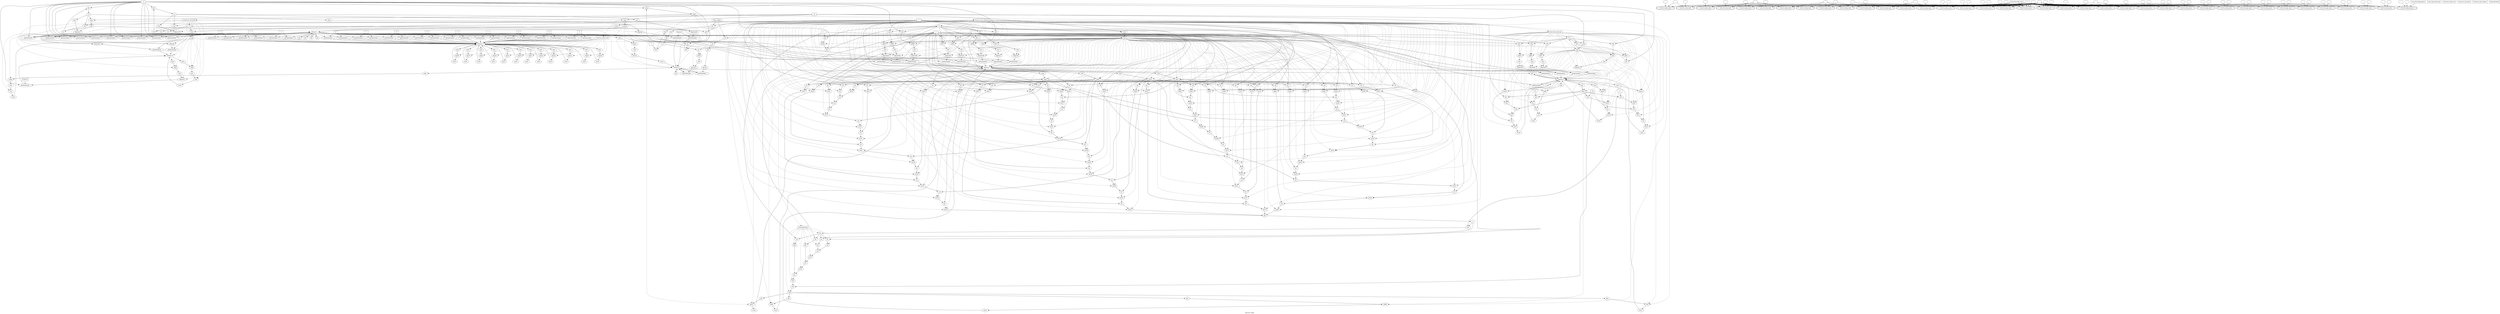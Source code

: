 digraph "DFG for 'Grafo'  "{
label="DFG for 'Grafo' ";
node_1[shape=octagon,style=solid,label="alloca"]
node_0[shape=ellipse,style=dashed,label="Memory 1"]
"node_1"->"node_0"
node_43[shape=octagon,style=solid,label="getelementptr"]
"node_0"->"node_43"
node_47[shape=octagon,style=solid,label="getelementptr"]
"node_0"->"node_47"
node_583[shape=octagon,style=solid,label="phi"]
"node_0"->"node_583"
node_103[shape=octagon,style=solid,label="load"]
"node_0"->"node_103"
node_68[shape=octagon,style=solid,label="getelementptr"]
"node_0"->"node_68"
node_71[shape=octagon,style=solid,label="getelementptr"]
"node_0"->"node_71"
node_74[shape=octagon,style=solid,label="getelementptr"]
"node_0"->"node_74"
node_582[shape=octagon,style=solid,label="phi"]
"node_0"->"node_582"
node_81[shape=octagon,style=solid,label="getelementptr"]
"node_0"->"node_81"
node_86[shape=octagon,style=solid,label="getelementptr"]
"node_0"->"node_86"
node_88[shape=octagon,style=solid,label="getelementptr"]
"node_0"->"node_88"
node_90[shape=octagon,style=solid,label="getelementptr"]
"node_0"->"node_90"
node_581[shape=octagon,style=solid,label="phi"]
"node_0"->"node_581"
node_101[shape=octagon,style=solid,label="getelementptr"]
"node_0"->"node_101"
node_206[shape=octagon,style=solid,label="getelementptr"]
"node_0"->"node_206"
node_144[shape=octagon,style=solid,label="getelementptr"]
"node_0"->"node_144"
node_159[shape=octagon,style=solid,label="getelementptr"]
"node_0"->"node_159"
node_174[shape=octagon,style=solid,label="getelementptr"]
"node_0"->"node_174"
node_187[shape=octagon,style=solid,label="getelementptr"]
"node_0"->"node_187"
node_199[shape=octagon,style=solid,label="getelementptr"]
"node_0"->"node_199"
node_210[shape=octagon,style=solid,label="getelementptr"]
"node_0"->"node_210"
node_212[shape=octagon,style=solid,label="getelementptr"]
"node_0"->"node_212"
node_216[shape=octagon,style=solid,label="getelementptr"]
"node_0"->"node_216"
node_218[shape=octagon,style=solid,label="getelementptr"]
"node_0"->"node_218"
node_222[shape=octagon,style=solid,label="getelementptr"]
"node_0"->"node_222"
node_224[shape=octagon,style=solid,label="getelementptr"]
"node_0"->"node_224"
node_226[shape=octagon,style=solid,label="getelementptr"]
"node_0"->"node_226"
node_232[shape=octagon,style=solid,label="getelementptr"]
"node_0"->"node_232"
node_236[shape=octagon,style=solid,label="getelementptr"]
"node_0"->"node_236"
node_238[shape=octagon,style=solid,label="getelementptr"]
"node_0"->"node_238"
node_240[shape=octagon,style=solid,label="getelementptr"]
"node_0"->"node_240"
node_246[shape=octagon,style=solid,label="getelementptr"]
"node_0"->"node_246"
node_250[shape=octagon,style=solid,label="getelementptr"]
"node_0"->"node_250"
node_252[shape=octagon,style=solid,label="getelementptr"]
"node_0"->"node_252"
node_254[shape=octagon,style=solid,label="getelementptr"]
"node_0"->"node_254"
node_260[shape=octagon,style=solid,label="getelementptr"]
"node_0"->"node_260"
node_264[shape=octagon,style=solid,label="getelementptr"]
"node_0"->"node_264"
node_266[shape=octagon,style=solid,label="getelementptr"]
"node_0"->"node_266"
node_270[shape=octagon,style=solid,label="getelementptr"]
"node_0"->"node_270"
node_272[shape=octagon,style=solid,label="getelementptr"]
"node_0"->"node_272"
node_276[shape=octagon,style=solid,label="getelementptr"]
"node_0"->"node_276"
node_278[shape=octagon,style=solid,label="getelementptr"]
"node_0"->"node_278"
node_294[shape=octagon,style=solid,label="getelementptr"]
"node_0"->"node_294"
node_307[shape=octagon,style=solid,label="getelementptr"]
"node_0"->"node_307"
node_327[shape=octagon,style=solid,label="getelementptr"]
"node_0"->"node_327"
node_337[shape=octagon,style=solid,label="getelementptr"]
"node_0"->"node_337"
node_347[shape=octagon,style=solid,label="getelementptr"]
"node_0"->"node_347"
node_357[shape=octagon,style=solid,label="getelementptr"]
"node_0"->"node_357"
node_526[shape=octagon,style=solid,label="getelementptr"]
"node_0"->"node_526"
node_534[shape=octagon,style=solid,label="getelementptr"]
"node_0"->"node_534"
node_542[shape=octagon,style=solid,label="getelementptr"]
"node_0"->"node_542"
node_550[shape=octagon,style=solid,label="getelementptr"]
"node_0"->"node_550"
node_579[shape=octagon,style=solid,label="phi"]
"node_0"->"node_579"
node_553[shape=ellipse,style=solid,label=""]
node_552[shape=doubleoctagon,style=solid,label="Call llvm.dbg.value"]
"node_553"->"node_552"
node_10[shape=ellipse,style=solid,label=""]
node_9[shape=doubleoctagon,style=solid,label="Call llvm.dbg.value"]
"node_10"->"node_9"
node_11[shape=ellipse,style=solid,label=""]
"node_11"->"node_9"
node_12[shape=doubleoctagon,style=solid,label="Call llvm.dbg.value"]
node_13[shape=ellipse,style=solid,label=""]
"node_13"->"node_12"
node_19[shape=doubleoctagon,style=solid,label="Call llvm.dbg.value"]
"node_13"->"node_19"
node_14[shape=ellipse,style=solid,label=""]
"node_14"->"node_12"
node_15[shape=doubleoctagon,style=solid,label="Call llvm.dbg.declare"]
node_16[shape=ellipse,style=solid,label=""]
"node_16"->"node_15"
node_17[shape=ellipse,style=solid,label=""]
"node_17"->"node_15"
node_95[shape=ellipse,style=solid,label="inc29"]
node_94[shape=octagon,style=solid,label="phi"]
"node_95"->"node_94"
node_96[shape=octagon,style=solid,label="add"]
"node_96"->"node_95"
node_2[shape=box,style=solid,label="1"]
"node_2"->"node_1"
"node_2"->"node_96"
node_28[shape=octagon,style=solid,label="add"]
"node_2"->"node_28"
node_58[shape=octagon,style=solid,label="sub"]
"node_2"->"node_58"
node_122[shape=octagon,style=solid,label="getelementptr"]
"node_2"->"node_122"
node_156[shape=octagon,style=solid,label="add"]
"node_2"->"node_156"
node_364[shape=octagon,style=solid,label="shl"]
"node_2"->"node_364"
node_421[shape=octagon,style=solid,label="shl"]
"node_2"->"node_421"
node_288[shape=octagon,style=solid,label="add"]
"node_2"->"node_288"
node_334[shape=octagon,style=solid,label="add"]
"node_2"->"node_334"
node_376[shape=octagon,style=solid,label="shl"]
"node_2"->"node_376"
node_407[shape=octagon,style=solid,label="shl"]
"node_2"->"node_407"
node_456[shape=octagon,style=solid,label="shl"]
"node_2"->"node_456"
node_470[shape=octagon,style=solid,label="shl"]
"node_2"->"node_470"
node_481[shape=octagon,style=solid,label="shl"]
"node_2"->"node_481"
node_505[shape=octagon,style=solid,label="shl"]
"node_2"->"node_505"
node_531[shape=octagon,style=solid,label="add"]
"node_2"->"node_531"
node_566[shape=octagon,style=solid,label="shl"]
"node_2"->"node_566"
node_18[shape=box,style=solid,label="Const:llvm.dbg.declare"]
"node_18"->"node_15"
node_20[shape=ellipse,style=solid,label=""]
"node_20"->"node_19"
node_21[shape=doubleoctagon,style=solid,label="Call llvm.dbg.value"]
node_22[shape=ellipse,style=solid,label=""]
"node_22"->"node_21"
node_92[shape=doubleoctagon,style=solid,label="Call llvm.dbg.value"]
"node_22"->"node_92"
node_118[shape=doubleoctagon,style=solid,label="Call llvm.dbg.value"]
"node_22"->"node_118"
node_283[shape=doubleoctagon,style=solid,label="Call llvm.dbg.value"]
"node_22"->"node_283"
node_314[shape=doubleoctagon,style=solid,label="Call llvm.dbg.value"]
"node_22"->"node_314"
node_23[shape=ellipse,style=solid,label=""]
"node_23"->"node_21"
node_45[shape=doubleoctagon,style=solid,label="Call llvm.dbg.value"]
"node_23"->"node_45"
node_59[shape=doubleoctagon,style=solid,label="Call llvm.dbg.value"]
"node_23"->"node_59"
node_84[shape=doubleoctagon,style=solid,label="Call llvm.dbg.value"]
"node_23"->"node_84"
"node_23"->"node_92"
node_110[shape=doubleoctagon,style=solid,label="Call llvm.dbg.value"]
"node_23"->"node_110"
node_24[shape=ellipse,style=solid,label="u.0"]
"node_24"->"node_28"
node_30[shape=octagon,style=solid,label="icmp"]
"node_24"->"node_30"
node_33[shape=octagon,style=solid,label="zext"]
"node_24"->"node_33"
node_42[shape=octagon,style=solid,label="zext"]
"node_24"->"node_42"
node_25[shape=octagon,style=solid,label="phi"]
"node_25"->"node_24"
node_26[shape=box,style=solid,label="0"]
"node_26"->"node_25"
"node_26"->"node_43"
"node_26"->"node_47"
node_67[shape=octagon,style=solid,label="icmp"]
"node_26"->"node_67"
"node_26"->"node_68"
"node_26"->"node_71"
"node_26"->"node_74"
"node_26"->"node_81"
"node_26"->"node_86"
"node_26"->"node_88"
"node_26"->"node_90"
"node_26"->"node_94"
"node_26"->"node_101"
node_124[shape=octagon,style=solid,label="phi"]
"node_26"->"node_124"
node_141[shape=octagon,style=solid,label="add"]
"node_26"->"node_141"
node_286[shape=octagon,style=solid,label="phi"]
"node_26"->"node_286"
node_299[shape=octagon,style=solid,label="getelementptr"]
"node_26"->"node_299"
node_317[shape=octagon,style=solid,label="phi"]
"node_26"->"node_317"
node_323[shape=octagon,style=solid,label="add"]
"node_26"->"node_323"
node_523[shape=octagon,style=solid,label="add"]
"node_26"->"node_523"
node_27[shape=ellipse,style=solid,label="inc"]
"node_27"->"node_25"
"node_28"->"node_27"
node_29[shape=ellipse,style=solid,label="cmp"]
"node_29"->"node_0" [style=dashed]
"node_29"->"node_27" [style=dashed]
node_32[shape=ellipse,style=solid,label="idxprom"]
"node_29"->"node_32" [style=dashed]
node_34[shape=ellipse,style=dashed,label="Memory 2"]
"node_29"->"node_34" [style=dashed]
node_37[shape=ellipse,style=solid,label="tmp4"]
"node_29"->"node_37" [style=dashed]
node_39[shape=ellipse,style=solid,label="conv"]
"node_29"->"node_39" [style=dashed]
node_41[shape=ellipse,style=solid,label="idxprom1"]
"node_29"->"node_41" [style=dashed]
"node_30"->"node_29"
node_31[shape=box,style=solid,label="16"]
"node_31"->"node_30"
node_98[shape=octagon,style=solid,label="icmp"]
"node_31"->"node_98"
node_129[shape=octagon,style=solid,label="icmp"]
"node_31"->"node_129"
node_151[shape=octagon,style=solid,label="lshr"]
"node_31"->"node_151"
node_290[shape=octagon,style=solid,label="icmp"]
"node_31"->"node_290"
node_321[shape=octagon,style=solid,label="icmp"]
"node_31"->"node_321"
node_35[shape=octagon,style=solid,label="getelementptr"]
"node_32"->"node_35"
"node_33"->"node_32"
node_38[shape=octagon,style=solid,label="load"]
"node_34"->"node_38"
node_54[shape=octagon,style=solid,label="getelementptr"]
"node_34"->"node_54"
node_79[shape=octagon,style=solid,label="getelementptr"]
"node_34"->"node_79"
node_121[shape=octagon,style=solid,label="phi"]
"node_34"->"node_121"
node_580[shape=octagon,style=solid,label="phi"]
"node_34"->"node_580"
"node_35"->"node_34"
node_36[shape=ellipse,style=dashed,label="Memory 0"]
"node_36"->"node_35"
node_108[shape=octagon,style=solid,label="getelementptr"]
"node_36"->"node_108"
node_40[shape=octagon,style=solid,label="zext"]
"node_37"->"node_40"
"node_38"->"node_37"
node_44[shape=octagon,style=solid,label="store"]
"node_39"->"node_44"
"node_40"->"node_39"
"node_41"->"node_43"
"node_42"->"node_41"
"node_43"->"node_0"
"node_44"->"node_0"
node_46[shape=ellipse,style=solid,label=""]
"node_46"->"node_45"
"node_47"->"node_0"
node_48[shape=ellipse,style=solid,label="shl"]
node_53[shape=octagon,style=solid,label="zext"]
"node_48"->"node_53"
node_49[shape=octagon,style=solid,label="shl"]
"node_49"->"node_48"
node_50[shape=ellipse,style=solid,label="num_rounds"]
"node_50"->"node_49"
"node_50"->"node_58"
node_51[shape=box,style=solid,label="2"]
"node_51"->"node_49"
node_76[shape=octagon,style=solid,label="shl"]
"node_51"->"node_76"
node_171[shape=octagon,style=solid,label="add"]
"node_51"->"node_171"
node_366[shape=octagon,style=solid,label="shl"]
"node_51"->"node_366"
node_344[shape=octagon,style=solid,label="add"]
"node_51"->"node_344"
node_386[shape=octagon,style=solid,label="shl"]
"node_51"->"node_386"
node_411[shape=octagon,style=solid,label="shl"]
"node_51"->"node_411"
node_431[shape=octagon,style=solid,label="shl"]
"node_51"->"node_431"
node_442[shape=octagon,style=solid,label="shl"]
"node_51"->"node_442"
node_460[shape=octagon,style=solid,label="shl"]
"node_51"->"node_460"
node_491[shape=octagon,style=solid,label="shl"]
"node_51"->"node_491"
node_509[shape=octagon,style=solid,label="shl"]
"node_51"->"node_509"
node_539[shape=octagon,style=solid,label="add"]
"node_51"->"node_539"
node_52[shape=ellipse,style=solid,label="idx.ext"]
"node_52"->"node_54"
"node_53"->"node_52"
"node_54"->"node_34"
"node_583"->"node_0"
node_56[shape=box,style=solid,label="Const:add_round_key"]
node_57[shape=ellipse,style=solid,label="sub"]
node_62[shape=octagon,style=solid,label="phi"]
"node_57"->"node_62"
node_3[shape=doubleoctagon,style=solid,label="Call llvm.dbg.value"]
node_4[shape=ellipse,style=solid,label=""]
"node_4"->"node_3"
node_102[shape=ellipse,style=solid,label="tmp17"]
"node_103"->"node_102"
node_104[shape=ellipse,style=solid,label="conv25"]
node_109[shape=octagon,style=solid,label="store"]
"node_104"->"node_109"
node_105[shape=octagon,style=solid,label="trunc"]
"node_105"->"node_104"
node_7[shape=ellipse,style=solid,label=""]
"node_7"->"node_12"
"node_7"->"node_15"
"node_7"->"node_19"
"node_7"->"node_21"
"node_7"->"node_45"
"node_7"->"node_3"
"node_7"->"node_9"
"node_7"->"node_59"
"node_7"->"node_84"
"node_7"->"node_92"
"node_7"->"node_110"
node_112[shape=doubleoctagon,style=solid,label="Call llvm.dbg.value"]
"node_7"->"node_112"
node_115[shape=doubleoctagon,style=solid,label="Call llvm.dbg.value"]
"node_7"->"node_115"
"node_7"->"node_118"
node_130[shape=doubleoctagon,style=solid,label="Call llvm.dbg.value"]
"node_7"->"node_130"
node_134[shape=doubleoctagon,style=solid,label="Call llvm.dbg.value"]
"node_7"->"node_134"
node_360[shape=doubleoctagon,style=solid,label="Call llvm.dbg.value"]
"node_7"->"node_360"
node_193[shape=doubleoctagon,style=solid,label="Call llvm.dbg.value"]
"node_7"->"node_193"
node_195[shape=doubleoctagon,style=solid,label="Call llvm.dbg.value"]
"node_7"->"node_195"
node_203[shape=doubleoctagon,style=solid,label="Call llvm.dbg.value"]
"node_7"->"node_203"
node_230[shape=doubleoctagon,style=solid,label="Call llvm.dbg.value"]
"node_7"->"node_230"
node_244[shape=doubleoctagon,style=solid,label="Call llvm.dbg.value"]
"node_7"->"node_244"
node_258[shape=doubleoctagon,style=solid,label="Call llvm.dbg.value"]
"node_7"->"node_258"
node_280[shape=doubleoctagon,style=solid,label="Call llvm.dbg.value"]
"node_7"->"node_280"
"node_7"->"node_283"
node_309[shape=doubleoctagon,style=solid,label="Call llvm.dbg.value"]
"node_7"->"node_309"
node_311[shape=doubleoctagon,style=solid,label="Call llvm.dbg.value"]
"node_7"->"node_311"
"node_7"->"node_314"
node_330[shape=doubleoctagon,style=solid,label="Call llvm.dbg.value"]
"node_7"->"node_330"
node_340[shape=doubleoctagon,style=solid,label="Call llvm.dbg.value"]
"node_7"->"node_340"
node_350[shape=doubleoctagon,style=solid,label="Call llvm.dbg.value"]
"node_7"->"node_350"
node_399[shape=doubleoctagon,style=solid,label="Call llvm.dbg.value"]
"node_7"->"node_399"
node_438[shape=doubleoctagon,style=solid,label="Call llvm.dbg.value"]
"node_7"->"node_438"
node_477[shape=doubleoctagon,style=solid,label="Call llvm.dbg.value"]
"node_7"->"node_477"
node_516[shape=doubleoctagon,style=solid,label="Call llvm.dbg.value"]
"node_7"->"node_516"
"node_7"->"node_552"
node_554[shape=doubleoctagon,style=solid,label="Call llvm.dbg.value"]
"node_7"->"node_554"
node_560[shape=doubleoctagon,style=solid,label="Call llvm.dbg.value"]
"node_7"->"node_560"
node_8[shape=box,style=solid,label="Const:llvm.dbg.value"]
"node_8"->"node_12"
"node_8"->"node_19"
"node_8"->"node_21"
"node_8"->"node_45"
"node_8"->"node_3"
"node_8"->"node_9"
"node_8"->"node_59"
"node_8"->"node_84"
"node_8"->"node_92"
"node_8"->"node_110"
"node_8"->"node_112"
"node_8"->"node_115"
"node_8"->"node_118"
"node_8"->"node_130"
"node_8"->"node_134"
"node_8"->"node_360"
"node_8"->"node_193"
"node_8"->"node_195"
"node_8"->"node_203"
"node_8"->"node_230"
"node_8"->"node_244"
"node_8"->"node_258"
"node_8"->"node_280"
"node_8"->"node_283"
"node_8"->"node_309"
"node_8"->"node_311"
"node_8"->"node_314"
"node_8"->"node_330"
"node_8"->"node_340"
"node_8"->"node_350"
"node_8"->"node_399"
"node_8"->"node_438"
"node_8"->"node_477"
"node_8"->"node_516"
"node_8"->"node_552"
"node_8"->"node_554"
"node_8"->"node_560"
node_5[shape=box,style=solid,label="0"]
"node_5"->"node_12"
"node_5"->"node_19"
"node_5"->"node_21"
"node_5"->"node_45"
"node_5"->"node_3"
"node_5"->"node_9"
"node_5"->"node_59"
"node_5"->"node_84"
"node_5"->"node_92"
"node_5"->"node_110"
"node_5"->"node_112"
"node_5"->"node_115"
"node_5"->"node_118"
"node_5"->"node_130"
"node_5"->"node_134"
"node_5"->"node_360"
"node_5"->"node_193"
"node_5"->"node_195"
"node_5"->"node_203"
"node_5"->"node_230"
"node_5"->"node_244"
"node_5"->"node_258"
"node_5"->"node_280"
"node_5"->"node_283"
"node_5"->"node_309"
"node_5"->"node_311"
"node_5"->"node_314"
"node_5"->"node_330"
"node_5"->"node_340"
"node_5"->"node_350"
"node_5"->"node_399"
"node_5"->"node_438"
"node_5"->"node_477"
"node_5"->"node_516"
"node_5"->"node_552"
"node_5"->"node_554"
"node_5"->"node_560"
node_6[shape=ellipse,style=solid,label=""]
"node_6"->"node_3"
"node_58"->"node_57"
node_60[shape=ellipse,style=solid,label=""]
"node_60"->"node_59"
node_61[shape=ellipse,style=solid,label="u.1"]
node_64[shape=octagon,style=solid,label="add"]
"node_61"->"node_64"
"node_61"->"node_67"
"node_61"->"node_76"
"node_62"->"node_61"
node_63[shape=ellipse,style=solid,label="dec"]
"node_63"->"node_62"
"node_64"->"node_63"
node_65[shape=box,style=solid,label="-1"]
"node_65"->"node_64"
node_66[shape=ellipse,style=solid,label="cmp4"]
"node_66"->"node_0" [style=dashed]
"node_66"->"node_34" [style=dashed]
"node_66"->"node_63" [style=dashed]
node_75[shape=ellipse,style=solid,label="shl10"]
"node_66"->"node_75" [style=dashed]
node_77[shape=ellipse,style=solid,label="idx.ext11"]
"node_66"->"node_77" [style=dashed]
node_589[shape=box,style=solid,label="Const:inv_shift_rows"]
"node_66"->"node_589" [style=dashed]
node_590[shape=box,style=solid,label="Const:inv_sub_bytes"]
"node_66"->"node_590" [style=dashed]
node_591[shape=box,style=solid,label="Const:add_round_key"]
"node_66"->"node_591" [style=dashed]
node_592[shape=box,style=solid,label="Const:inv_mix_columns"]
"node_66"->"node_592" [style=dashed]
"node_67"->"node_66"
"node_68"->"node_0"
node_585[shape=octagon,style=solid,label="phi"]
node_544[shape=ellipse,style=solid,label="call91"]
"node_585"->"node_544"
node_70[shape=box,style=solid,label="Const:inv_shift_rows"]
"node_71"->"node_0"
node_587[shape=octagon,style=solid,label="phi"]
node_528[shape=ellipse,style=solid,label="call83"]
"node_587"->"node_528"
node_73[shape=box,style=solid,label="Const:inv_sub_bytes"]
"node_74"->"node_0"
node_78[shape=octagon,style=solid,label="zext"]
"node_75"->"node_78"
"node_76"->"node_75"
"node_77"->"node_79"
"node_78"->"node_77"
"node_79"->"node_34"
"node_582"->"node_0"
"node_81"->"node_0"
node_588[shape=octagon,style=solid,label="phi"]
node_519[shape=ellipse,style=solid,label="call"]
"node_588"->"node_519"
node_83[shape=box,style=solid,label="Const:inv_mix_columns"]
node_85[shape=ellipse,style=solid,label=""]
"node_85"->"node_84"
"node_86"->"node_0"
node_584[shape=octagon,style=solid,label="phi"]
node_559[shape=ellipse,style=solid,label="x"]
"node_584"->"node_559"
"node_88"->"node_0"
node_586[shape=octagon,style=solid,label="phi"]
node_536[shape=ellipse,style=solid,label="call87"]
"node_586"->"node_536"
"node_90"->"node_0"
"node_581"->"node_0"
node_93[shape=ellipse,style=solid,label="u.2"]
"node_93"->"node_96"
"node_93"->"node_98"
node_100[shape=octagon,style=solid,label="zext"]
"node_93"->"node_100"
node_107[shape=octagon,style=solid,label="zext"]
"node_93"->"node_107"
"node_94"->"node_93"
node_188[shape=ellipse,style=solid,label="tmp18"]
node_191[shape=octagon,style=solid,label="xor"]
"node_188"->"node_191"
node_189[shape=octagon,style=solid,label="load"]
"node_189"->"node_188"
node_190[shape=ellipse,style=solid,label="xor16"]
node_192[shape=octagon,style=solid,label="store"]
"node_190"->"node_192"
"node_191"->"node_190"
node_120[shape=ellipse,style=dashed,label="Memory 4"]
"node_192"->"node_120"
node_97[shape=ellipse,style=solid,label="cmp20"]
"node_97"->"node_0" [style=dashed]
"node_97"->"node_95" [style=dashed]
"node_97"->"node_34" [style=dashed]
"node_97"->"node_104" [style=dashed]
node_99[shape=ellipse,style=solid,label="idxprom23"]
"node_97"->"node_99" [style=dashed]
"node_97"->"node_102" [style=dashed]
node_106[shape=ellipse,style=solid,label="idxprom26"]
"node_97"->"node_106" [style=dashed]
"node_98"->"node_97"
"node_99"->"node_101"
"node_100"->"node_99"
"node_101"->"node_0"
"node_102"->"node_105"
node_205[shape=ellipse,style=solid,label=""]
"node_205"->"node_203"
"node_205"->"node_230"
"node_205"->"node_244"
"node_205"->"node_258"
node_198[shape=ellipse,style=dashed,label="Memory 5"]
"node_206"->"node_198"
node_207[shape=box,style=solid,label="9"]
"node_207"->"node_206"
"node_207"->"node_216"
node_208[shape=ellipse,style=solid,label="tmp4"]
node_211[shape=octagon,style=solid,label="store"]
"node_208"->"node_211"
node_209[shape=octagon,style=solid,label="load"]
"node_209"->"node_208"
"node_106"->"node_108"
"node_107"->"node_106"
"node_108"->"node_34"
"node_109"->"node_34"
node_111[shape=ellipse,style=solid,label=""]
"node_111"->"node_110"
node_113[shape=ellipse,style=solid,label=""]
"node_113"->"node_112"
node_114[shape=ellipse,style=solid,label=""]
"node_114"->"node_112"
node_116[shape=ellipse,style=solid,label=""]
"node_116"->"node_115"
node_117[shape=ellipse,style=solid,label=""]
"node_117"->"node_115"
"node_117"->"node_130"
node_119[shape=ellipse,style=solid,label=""]
"node_119"->"node_118"
"node_119"->"node_193"
"node_120"->"node_189"
"node_120"->"node_121"
"node_120"->"node_122"
node_133[shape=octagon,style=solid,label="load"]
"node_120"->"node_133"
node_146[shape=octagon,style=solid,label="load"]
"node_120"->"node_146"
node_161[shape=octagon,style=solid,label="load"]
"node_120"->"node_161"
node_176[shape=octagon,style=solid,label="load"]
"node_120"->"node_176"
"node_121"->"node_120"
"node_122"->"node_120"
node_123[shape=ellipse,style=solid,label="i.0"]
node_126[shape=octagon,style=solid,label="add"]
"node_123"->"node_126"
"node_123"->"node_129"
"node_123"->"node_141"
"node_123"->"node_156"
"node_123"->"node_171"
node_183[shape=octagon,style=solid,label="add"]
"node_123"->"node_183"
"node_124"->"node_123"
node_125[shape=ellipse,style=solid,label="add17"]
"node_125"->"node_124"
"node_126"->"node_125"
node_127[shape=box,style=solid,label="4"]
"node_127"->"node_126"
node_319[shape=octagon,style=solid,label="add"]
"node_127"->"node_319"
node_574[shape=octagon,style=solid,label="shl"]
"node_127"->"node_574"
node_128[shape=ellipse,style=solid,label="cmp"]
"node_128"->"node_188" [style=dashed]
"node_128"->"node_190" [style=dashed]
"node_128"->"node_120" [style=dashed]
"node_128"->"node_125" [style=dashed]
node_132[shape=ellipse,style=solid,label="tmp2"]
"node_128"->"node_132" [style=dashed]
node_137[shape=ellipse,style=solid,label="shr"]
"node_128"->"node_137" [style=dashed]
node_140[shape=ellipse,style=solid,label="add"]
"node_128"->"node_140" [style=dashed]
node_142[shape=ellipse,style=solid,label="idxprom"]
"node_128"->"node_142" [style=dashed]
node_145[shape=ellipse,style=solid,label="tmp6"]
"node_128"->"node_145" [style=dashed]
node_147[shape=ellipse,style=solid,label="xor"]
"node_128"->"node_147" [style=dashed]
node_150[shape=ellipse,style=solid,label="shr1"]
"node_128"->"node_150" [style=dashed]
node_152[shape=ellipse,style=solid,label="and"]
"node_128"->"node_152" [style=dashed]
node_155[shape=ellipse,style=solid,label="add2"]
"node_128"->"node_155" [style=dashed]
node_157[shape=ellipse,style=solid,label="idxprom3"]
"node_128"->"node_157" [style=dashed]
node_160[shape=ellipse,style=solid,label="tmp10"]
"node_128"->"node_160" [style=dashed]
node_162[shape=ellipse,style=solid,label="xor5"]
"node_128"->"node_162" [style=dashed]
node_165[shape=ellipse,style=solid,label="shr6"]
"node_128"->"node_165" [style=dashed]
node_168[shape=ellipse,style=solid,label="and7"]
"node_128"->"node_168" [style=dashed]
node_170[shape=ellipse,style=solid,label="add8"]
"node_128"->"node_170" [style=dashed]
node_172[shape=ellipse,style=solid,label="idxprom9"]
"node_128"->"node_172" [style=dashed]
node_175[shape=ellipse,style=solid,label="tmp14"]
"node_128"->"node_175" [style=dashed]
node_177[shape=ellipse,style=solid,label="xor11"]
"node_128"->"node_177" [style=dashed]
node_180[shape=ellipse,style=solid,label="and12"]
"node_128"->"node_180" [style=dashed]
node_182[shape=ellipse,style=solid,label="add13"]
"node_128"->"node_182" [style=dashed]
node_185[shape=ellipse,style=solid,label="idxprom14"]
"node_128"->"node_185" [style=dashed]
"node_129"->"node_128"
node_131[shape=ellipse,style=solid,label=""]
"node_131"->"node_130"
node_138[shape=octagon,style=solid,label="lshr"]
"node_132"->"node_138"
"node_132"->"node_151"
node_166[shape=octagon,style=solid,label="lshr"]
"node_132"->"node_166"
node_181[shape=octagon,style=solid,label="and"]
"node_132"->"node_181"
"node_133"->"node_132"
node_135[shape=ellipse,style=solid,label=""]
"node_135"->"node_134"
node_136[shape=ellipse,style=solid,label=""]
"node_136"->"node_134"
node_148[shape=octagon,style=solid,label="xor"]
"node_137"->"node_148"
"node_138"->"node_137"
node_139[shape=box,style=solid,label="24"]
"node_139"->"node_138"
node_143[shape=octagon,style=solid,label="sext"]
"node_140"->"node_143"
"node_141"->"node_140"
"node_142"->"node_144"
"node_143"->"node_142"
"node_144"->"node_120"
"node_145"->"node_148"
"node_146"->"node_145"
node_149[shape=octagon,style=solid,label="store"]
"node_147"->"node_149"
"node_148"->"node_147"
"node_149"->"node_120"
node_153[shape=octagon,style=solid,label="and"]
"node_150"->"node_153"
"node_151"->"node_150"
node_163[shape=octagon,style=solid,label="xor"]
"node_152"->"node_163"
"node_153"->"node_152"
node_154[shape=box,style=solid,label="255"]
"node_154"->"node_153"
node_169[shape=octagon,style=solid,label="and"]
"node_154"->"node_169"
"node_154"->"node_181"
node_578[shape=octagon,style=solid,label="and"]
"node_154"->"node_578"
node_158[shape=octagon,style=solid,label="sext"]
"node_155"->"node_158"
"node_156"->"node_155"
"node_157"->"node_159"
"node_158"->"node_157"
"node_159"->"node_120"
"node_160"->"node_163"
"node_161"->"node_160"
node_164[shape=octagon,style=solid,label="store"]
"node_162"->"node_164"
"node_163"->"node_162"
"node_164"->"node_120"
"node_165"->"node_169"
"node_166"->"node_165"
node_167[shape=box,style=solid,label="8"]
"node_167"->"node_166"
node_558[shape=octagon,style=solid,label="lshr"]
"node_167"->"node_558"
node_178[shape=octagon,style=solid,label="xor"]
"node_168"->"node_178"
"node_169"->"node_168"
node_173[shape=octagon,style=solid,label="sext"]
"node_170"->"node_173"
"node_171"->"node_170"
"node_172"->"node_174"
"node_173"->"node_172"
"node_174"->"node_120"
"node_175"->"node_178"
"node_176"->"node_175"
node_179[shape=octagon,style=solid,label="store"]
"node_177"->"node_179"
"node_178"->"node_177"
"node_179"->"node_120"
"node_180"->"node_191"
"node_181"->"node_180"
node_186[shape=octagon,style=solid,label="sext"]
"node_182"->"node_186"
"node_183"->"node_182"
node_184[shape=box,style=solid,label="3"]
"node_184"->"node_183"
node_425[shape=octagon,style=solid,label="shl"]
"node_184"->"node_425"
node_354[shape=octagon,style=solid,label="add"]
"node_184"->"node_354"
node_370[shape=octagon,style=solid,label="shl"]
"node_184"->"node_370"
node_380[shape=octagon,style=solid,label="shl"]
"node_184"->"node_380"
node_390[shape=octagon,style=solid,label="shl"]
"node_184"->"node_390"
node_396[shape=octagon,style=solid,label="shl"]
"node_184"->"node_396"
node_403[shape=octagon,style=solid,label="shl"]
"node_184"->"node_403"
node_415[shape=octagon,style=solid,label="shl"]
"node_184"->"node_415"
node_435[shape=octagon,style=solid,label="shl"]
"node_184"->"node_435"
node_446[shape=octagon,style=solid,label="shl"]
"node_184"->"node_446"
node_452[shape=octagon,style=solid,label="shl"]
"node_184"->"node_452"
node_464[shape=octagon,style=solid,label="shl"]
"node_184"->"node_464"
node_474[shape=octagon,style=solid,label="shl"]
"node_184"->"node_474"
node_485[shape=octagon,style=solid,label="shl"]
"node_184"->"node_485"
node_495[shape=octagon,style=solid,label="shl"]
"node_184"->"node_495"
node_501[shape=octagon,style=solid,label="shl"]
"node_184"->"node_501"
node_513[shape=octagon,style=solid,label="shl"]
"node_184"->"node_513"
node_547[shape=octagon,style=solid,label="add"]
"node_184"->"node_547"
node_570[shape=octagon,style=solid,label="shl"]
"node_184"->"node_570"
"node_185"->"node_187"
"node_186"->"node_185"
"node_187"->"node_120"
node_358[shape=ellipse,style=solid,label="tmp12"]
node_429[shape=octagon,style=solid,label="xor"]
"node_358"->"node_429"
node_394[shape=octagon,style=solid,label="xor"]
"node_358"->"node_394"
"node_358"->"node_396"
"node_358"->"node_431"
"node_358"->"node_435"
node_468[shape=octagon,style=solid,label="xor"]
"node_358"->"node_468"
"node_358"->"node_470"
"node_358"->"node_474"
"node_358"->"node_505"
"node_358"->"node_509"
"node_358"->"node_513"
node_359[shape=octagon,style=solid,label="load"]
"node_359"->"node_358"
node_361[shape=ellipse,style=solid,label=""]
"node_361"->"node_360"
node_362[shape=ellipse,style=solid,label=""]
"node_362"->"node_360"
node_363[shape=ellipse,style=solid,label="shl"]
node_368[shape=octagon,style=solid,label="xor"]
"node_363"->"node_368"
"node_364"->"node_363"
node_365[shape=ellipse,style=solid,label="shl10"]
"node_365"->"node_368"
"node_366"->"node_365"
node_194[shape=ellipse,style=solid,label=""]
"node_194"->"node_193"
node_196[shape=ellipse,style=solid,label=""]
"node_196"->"node_195"
node_197[shape=ellipse,style=solid,label=""]
"node_197"->"node_195"
"node_198"->"node_209"
node_202[shape=octagon,style=solid,label="load"]
"node_198"->"node_202"
node_215[shape=octagon,style=solid,label="load"]
"node_198"->"node_215"
node_221[shape=octagon,style=solid,label="load"]
"node_198"->"node_221"
node_229[shape=octagon,style=solid,label="load"]
"node_198"->"node_229"
node_235[shape=octagon,style=solid,label="load"]
"node_198"->"node_235"
node_243[shape=octagon,style=solid,label="load"]
"node_198"->"node_243"
node_249[shape=octagon,style=solid,label="load"]
"node_198"->"node_249"
node_257[shape=octagon,style=solid,label="load"]
"node_198"->"node_257"
node_263[shape=octagon,style=solid,label="load"]
"node_198"->"node_263"
node_269[shape=octagon,style=solid,label="load"]
"node_198"->"node_269"
node_275[shape=octagon,style=solid,label="load"]
"node_198"->"node_275"
"node_199"->"node_198"
node_200[shape=box,style=solid,label="13"]
"node_200"->"node_199"
"node_200"->"node_210"
node_201[shape=ellipse,style=solid,label="tmp2"]
node_225[shape=octagon,style=solid,label="store"]
"node_201"->"node_225"
"node_202"->"node_201"
node_204[shape=ellipse,style=solid,label=""]
"node_204"->"node_203"
node_420[shape=ellipse,style=solid,label="shl35"]
"node_421"->"node_420"
node_422[shape=ellipse,style=solid,label="xor36"]
node_427[shape=octagon,style=solid,label="xor"]
"node_422"->"node_427"
node_423[shape=octagon,style=solid,label="xor"]
"node_423"->"node_422"
node_424[shape=ellipse,style=solid,label="shl37"]
"node_424"->"node_427"
"node_425"->"node_424"
node_426[shape=ellipse,style=solid,label="xor38"]
"node_426"->"node_429"
"node_427"->"node_426"
node_428[shape=ellipse,style=solid,label="xor39"]
node_433[shape=octagon,style=solid,label="xor"]
"node_428"->"node_433"
"node_429"->"node_428"
node_430[shape=ellipse,style=solid,label="shl40"]
"node_430"->"node_433"
"node_210"->"node_198"
"node_211"->"node_198"
"node_212"->"node_198"
node_213[shape=box,style=solid,label="5"]
"node_213"->"node_212"
"node_213"->"node_222"
node_214[shape=ellipse,style=solid,label="tmp7"]
node_217[shape=octagon,style=solid,label="store"]
"node_214"->"node_217"
"node_215"->"node_214"
"node_216"->"node_198"
"node_217"->"node_198"
"node_218"->"node_198"
node_219[shape=box,style=solid,label="1"]
"node_219"->"node_218"
"node_219"->"node_224"
node_220[shape=ellipse,style=solid,label="tmp10"]
node_223[shape=octagon,style=solid,label="store"]
"node_220"->"node_223"
"node_221"->"node_220"
"node_222"->"node_198"
"node_223"->"node_198"
"node_224"->"node_198"
"node_225"->"node_198"
"node_226"->"node_198"
node_227[shape=box,style=solid,label="2"]
"node_227"->"node_226"
"node_227"->"node_236"
node_228[shape=ellipse,style=solid,label="tmp15"]
node_239[shape=octagon,style=solid,label="store"]
"node_228"->"node_239"
"node_229"->"node_228"
node_231[shape=ellipse,style=solid,label=""]
"node_231"->"node_230"
"node_232"->"node_198"
node_233[shape=box,style=solid,label="10"]
"node_233"->"node_232"
"node_233"->"node_238"
node_234[shape=ellipse,style=solid,label="tmp17"]
node_237[shape=octagon,style=solid,label="store"]
"node_234"->"node_237"
"node_235"->"node_234"
"node_236"->"node_198"
"node_237"->"node_198"
"node_238"->"node_198"
"node_239"->"node_198"
"node_240"->"node_198"
node_241[shape=box,style=solid,label="6"]
"node_241"->"node_240"
"node_241"->"node_250"
node_242[shape=ellipse,style=solid,label="tmp22"]
node_253[shape=octagon,style=solid,label="store"]
"node_242"->"node_253"
"node_243"->"node_242"
node_245[shape=ellipse,style=solid,label=""]
"node_245"->"node_244"
"node_246"->"node_198"
node_247[shape=box,style=solid,label="14"]
"node_247"->"node_246"
"node_247"->"node_252"
node_248[shape=ellipse,style=solid,label="tmp24"]
node_251[shape=octagon,style=solid,label="store"]
"node_248"->"node_251"
"node_249"->"node_248"
"node_250"->"node_198"
"node_251"->"node_198"
"node_252"->"node_198"
"node_253"->"node_198"
"node_254"->"node_198"
node_255[shape=box,style=solid,label="3"]
"node_255"->"node_254"
"node_255"->"node_264"
node_256[shape=ellipse,style=solid,label="tmp29"]
node_279[shape=octagon,style=solid,label="store"]
"node_256"->"node_279"
"node_257"->"node_256"
node_259[shape=ellipse,style=solid,label=""]
"node_259"->"node_258"
"node_260"->"node_198"
node_261[shape=box,style=solid,label="7"]
"node_261"->"node_260"
"node_261"->"node_270"
node_262[shape=ellipse,style=solid,label="tmp31"]
node_265[shape=octagon,style=solid,label="store"]
"node_262"->"node_265"
"node_263"->"node_262"
"node_264"->"node_198"
"node_265"->"node_198"
"node_266"->"node_198"
node_267[shape=box,style=solid,label="11"]
"node_267"->"node_266"
"node_267"->"node_276"
node_268[shape=ellipse,style=solid,label="tmp34"]
node_271[shape=octagon,style=solid,label="store"]
"node_268"->"node_271"
"node_269"->"node_268"
"node_270"->"node_198"
"node_271"->"node_198"
"node_272"->"node_198"
node_273[shape=box,style=solid,label="15"]
"node_273"->"node_272"
"node_273"->"node_278"
node_274[shape=ellipse,style=solid,label="tmp37"]
node_277[shape=octagon,style=solid,label="store"]
"node_274"->"node_277"
"node_275"->"node_274"
"node_276"->"node_198"
"node_277"->"node_198"
"node_278"->"node_198"
"node_279"->"node_198"
node_281[shape=ellipse,style=solid,label=""]
"node_281"->"node_280"
node_282[shape=ellipse,style=solid,label=""]
"node_282"->"node_280"
node_284[shape=ellipse,style=solid,label=""]
"node_284"->"node_283"
"node_284"->"node_309"
node_285[shape=ellipse,style=solid,label="i.0"]
"node_285"->"node_288"
"node_285"->"node_290"
node_292[shape=octagon,style=solid,label="sext"]
"node_285"->"node_292"
node_306[shape=octagon,style=solid,label="sext"]
"node_285"->"node_306"
"node_286"->"node_285"
node_287[shape=ellipse,style=solid,label="inc"]
"node_287"->"node_286"
"node_288"->"node_287"
node_289[shape=ellipse,style=solid,label="cmp"]
"node_289"->"node_287" [style=dashed]
node_291[shape=ellipse,style=solid,label="idxprom"]
"node_289"->"node_291" [style=dashed]
node_293[shape=ellipse,style=dashed,label="Memory 6"]
"node_289"->"node_293" [style=dashed]
node_295[shape=ellipse,style=solid,label="tmp3"]
"node_289"->"node_295" [style=dashed]
node_297[shape=ellipse,style=solid,label="idxprom1"]
"node_289"->"node_297" [style=dashed]
node_301[shape=ellipse,style=solid,label="tmp4"]
"node_289"->"node_301" [style=dashed]
node_303[shape=ellipse,style=solid,label="conv"]
"node_289"->"node_303" [style=dashed]
node_305[shape=ellipse,style=solid,label="idxprom3"]
"node_289"->"node_305" [style=dashed]
"node_290"->"node_289"
"node_291"->"node_294"
"node_292"->"node_291"
node_296[shape=octagon,style=solid,label="load"]
"node_293"->"node_296"
node_302[shape=octagon,style=solid,label="load"]
"node_293"->"node_302"
"node_294"->"node_293"
node_298[shape=octagon,style=solid,label="zext"]
"node_295"->"node_298"
"node_296"->"node_295"
"node_297"->"node_299"
"node_298"->"node_297"
"node_299"->"node_293"
node_300[shape=box,style=solid,label="Const:iS"]
"node_300"->"node_299"
node_304[shape=octagon,style=solid,label="zext"]
"node_301"->"node_304"
"node_302"->"node_301"
node_308[shape=octagon,style=solid,label="store"]
"node_303"->"node_308"
"node_304"->"node_303"
"node_305"->"node_307"
"node_306"->"node_305"
"node_307"->"node_293"
"node_308"->"node_293"
node_310[shape=ellipse,style=solid,label=""]
"node_310"->"node_309"
node_312[shape=ellipse,style=solid,label=""]
"node_312"->"node_311"
node_313[shape=ellipse,style=solid,label=""]
"node_313"->"node_311"
node_315[shape=ellipse,style=solid,label=""]
"node_315"->"node_314"
"node_315"->"node_552"
node_316[shape=ellipse,style=solid,label="i.0"]
"node_316"->"node_319"
"node_316"->"node_321"
"node_316"->"node_323"
"node_316"->"node_334"
"node_316"->"node_344"
"node_316"->"node_354"
"node_316"->"node_523"
"node_316"->"node_531"
"node_316"->"node_539"
"node_316"->"node_547"
"node_317"->"node_316"
node_318[shape=ellipse,style=solid,label="add95"]
"node_318"->"node_317"
"node_319"->"node_318"
node_320[shape=ellipse,style=solid,label="cmp"]
"node_320"->"node_358" [style=dashed]
"node_320"->"node_363" [style=dashed]
"node_320"->"node_365" [style=dashed]
"node_320"->"node_422" [style=dashed]
"node_320"->"node_424" [style=dashed]
"node_320"->"node_426" [style=dashed]
"node_320"->"node_428" [style=dashed]
"node_320"->"node_430" [style=dashed]
"node_320"->"node_318" [style=dashed]
node_322[shape=ellipse,style=solid,label="add"]
"node_320"->"node_322" [style=dashed]
node_324[shape=ellipse,style=solid,label="idxprom"]
"node_320"->"node_324" [style=dashed]
node_326[shape=ellipse,style=dashed,label="Memory 7"]
"node_320"->"node_326" [style=dashed]
node_328[shape=ellipse,style=solid,label="tmp3"]
"node_320"->"node_328" [style=dashed]
node_333[shape=ellipse,style=solid,label="add1"]
"node_320"->"node_333" [style=dashed]
node_335[shape=ellipse,style=solid,label="idxprom2"]
"node_320"->"node_335" [style=dashed]
node_338[shape=ellipse,style=solid,label="tmp6"]
"node_320"->"node_338" [style=dashed]
node_343[shape=ellipse,style=solid,label="add4"]
"node_320"->"node_343" [style=dashed]
node_345[shape=ellipse,style=solid,label="idxprom5"]
"node_320"->"node_345" [style=dashed]
node_348[shape=ellipse,style=solid,label="tmp9"]
"node_320"->"node_348" [style=dashed]
node_353[shape=ellipse,style=solid,label="add7"]
"node_320"->"node_353" [style=dashed]
node_355[shape=ellipse,style=solid,label="idxprom8"]
"node_320"->"node_355" [style=dashed]
node_367[shape=ellipse,style=solid,label="xor"]
"node_320"->"node_367" [style=dashed]
node_369[shape=ellipse,style=solid,label="shl11"]
"node_320"->"node_369" [style=dashed]
node_371[shape=ellipse,style=solid,label="xor12"]
"node_320"->"node_371" [style=dashed]
node_373[shape=ellipse,style=solid,label="xor13"]
"node_320"->"node_373" [style=dashed]
node_375[shape=ellipse,style=solid,label="shl14"]
"node_320"->"node_375" [style=dashed]
node_377[shape=ellipse,style=solid,label="xor15"]
"node_320"->"node_377" [style=dashed]
node_379[shape=ellipse,style=solid,label="shl16"]
"node_320"->"node_379" [style=dashed]
node_381[shape=ellipse,style=solid,label="xor17"]
"node_320"->"node_381" [style=dashed]
node_383[shape=ellipse,style=solid,label="xor18"]
"node_320"->"node_383" [style=dashed]
node_385[shape=ellipse,style=solid,label="shl19"]
"node_320"->"node_385" [style=dashed]
node_387[shape=ellipse,style=solid,label="xor20"]
"node_320"->"node_387" [style=dashed]
node_389[shape=ellipse,style=solid,label="shl21"]
"node_320"->"node_389" [style=dashed]
node_391[shape=ellipse,style=solid,label="xor22"]
"node_320"->"node_391" [style=dashed]
node_393[shape=ellipse,style=solid,label="xor23"]
"node_320"->"node_393" [style=dashed]
node_395[shape=ellipse,style=solid,label="shl24"]
"node_320"->"node_395" [style=dashed]
node_397[shape=ellipse,style=solid,label="xor25"]
"node_320"->"node_397" [style=dashed]
node_402[shape=ellipse,style=solid,label="shl26"]
"node_320"->"node_402" [style=dashed]
node_404[shape=ellipse,style=solid,label="xor27"]
"node_320"->"node_404" [style=dashed]
node_406[shape=ellipse,style=solid,label="shl28"]
"node_320"->"node_406" [style=dashed]
node_408[shape=ellipse,style=solid,label="xor29"]
"node_320"->"node_408" [style=dashed]
node_410[shape=ellipse,style=solid,label="shl30"]
"node_320"->"node_410" [style=dashed]
node_412[shape=ellipse,style=solid,label="xor31"]
"node_320"->"node_412" [style=dashed]
node_414[shape=ellipse,style=solid,label="shl32"]
"node_320"->"node_414" [style=dashed]
node_416[shape=ellipse,style=solid,label="xor33"]
"node_320"->"node_416" [style=dashed]
node_418[shape=ellipse,style=solid,label="xor34"]
"node_320"->"node_418" [style=dashed]
"node_320"->"node_420" [style=dashed]
node_432[shape=ellipse,style=solid,label="xor41"]
"node_320"->"node_432" [style=dashed]
node_434[shape=ellipse,style=solid,label="shl42"]
"node_320"->"node_434" [style=dashed]
node_436[shape=ellipse,style=solid,label="xor43"]
"node_320"->"node_436" [style=dashed]
node_441[shape=ellipse,style=solid,label="shl44"]
"node_320"->"node_441" [style=dashed]
node_443[shape=ellipse,style=solid,label="xor45"]
"node_320"->"node_443" [style=dashed]
node_445[shape=ellipse,style=solid,label="shl46"]
"node_320"->"node_445" [style=dashed]
node_447[shape=ellipse,style=solid,label="xor47"]
"node_320"->"node_447" [style=dashed]
node_449[shape=ellipse,style=solid,label="xor48"]
"node_320"->"node_449" [style=dashed]
node_451[shape=ellipse,style=solid,label="shl49"]
"node_320"->"node_451" [style=dashed]
node_453[shape=ellipse,style=solid,label="xor50"]
"node_320"->"node_453" [style=dashed]
node_455[shape=ellipse,style=solid,label="shl51"]
"node_320"->"node_455" [style=dashed]
node_457[shape=ellipse,style=solid,label="xor52"]
"node_320"->"node_457" [style=dashed]
node_459[shape=ellipse,style=solid,label="shl53"]
"node_320"->"node_459" [style=dashed]
node_461[shape=ellipse,style=solid,label="xor54"]
"node_320"->"node_461" [style=dashed]
node_463[shape=ellipse,style=solid,label="shl55"]
"node_320"->"node_463" [style=dashed]
node_465[shape=ellipse,style=solid,label="xor56"]
"node_320"->"node_465" [style=dashed]
node_467[shape=ellipse,style=solid,label="xor57"]
"node_320"->"node_467" [style=dashed]
node_469[shape=ellipse,style=solid,label="shl58"]
"node_320"->"node_469" [style=dashed]
node_471[shape=ellipse,style=solid,label="xor59"]
"node_320"->"node_471" [style=dashed]
node_473[shape=ellipse,style=solid,label="shl60"]
"node_320"->"node_473" [style=dashed]
node_475[shape=ellipse,style=solid,label="xor61"]
"node_320"->"node_475" [style=dashed]
node_480[shape=ellipse,style=solid,label="shl62"]
"node_320"->"node_480" [style=dashed]
node_482[shape=ellipse,style=solid,label="xor63"]
"node_320"->"node_482" [style=dashed]
node_484[shape=ellipse,style=solid,label="shl64"]
"node_320"->"node_484" [style=dashed]
node_486[shape=ellipse,style=solid,label="xor65"]
"node_320"->"node_486" [style=dashed]
node_488[shape=ellipse,style=solid,label="xor66"]
"node_320"->"node_488" [style=dashed]
node_490[shape=ellipse,style=solid,label="shl67"]
"node_320"->"node_490" [style=dashed]
node_492[shape=ellipse,style=solid,label="xor68"]
"node_320"->"node_492" [style=dashed]
node_494[shape=ellipse,style=solid,label="shl69"]
"node_320"->"node_494" [style=dashed]
node_496[shape=ellipse,style=solid,label="xor70"]
"node_320"->"node_496" [style=dashed]
node_498[shape=ellipse,style=solid,label="xor71"]
"node_320"->"node_498" [style=dashed]
node_500[shape=ellipse,style=solid,label="shl72"]
"node_320"->"node_500" [style=dashed]
node_502[shape=ellipse,style=solid,label="xor73"]
"node_320"->"node_502" [style=dashed]
node_504[shape=ellipse,style=solid,label="shl74"]
"node_320"->"node_504" [style=dashed]
node_506[shape=ellipse,style=solid,label="xor75"]
"node_320"->"node_506" [style=dashed]
node_508[shape=ellipse,style=solid,label="shl76"]
"node_320"->"node_508" [style=dashed]
node_510[shape=ellipse,style=solid,label="xor77"]
"node_320"->"node_510" [style=dashed]
node_512[shape=ellipse,style=solid,label="shl78"]
"node_320"->"node_512" [style=dashed]
node_514[shape=ellipse,style=solid,label="xor79"]
"node_320"->"node_514" [style=dashed]
"node_320"->"node_519" [style=dashed]
node_522[shape=ellipse,style=solid,label="add80"]
"node_320"->"node_522" [style=dashed]
node_524[shape=ellipse,style=solid,label="idxprom81"]
"node_320"->"node_524" [style=dashed]
"node_320"->"node_528" [style=dashed]
node_530[shape=ellipse,style=solid,label="add84"]
"node_320"->"node_530" [style=dashed]
node_532[shape=ellipse,style=solid,label="idxprom85"]
"node_320"->"node_532" [style=dashed]
"node_320"->"node_536" [style=dashed]
node_538[shape=ellipse,style=solid,label="add88"]
"node_320"->"node_538" [style=dashed]
node_540[shape=ellipse,style=solid,label="idxprom89"]
"node_320"->"node_540" [style=dashed]
"node_320"->"node_544" [style=dashed]
node_546[shape=ellipse,style=solid,label="add92"]
"node_320"->"node_546" [style=dashed]
node_548[shape=ellipse,style=solid,label="idxprom93"]
"node_320"->"node_548" [style=dashed]
node_593[shape=box,style=solid,label="Const:gf256red"]
"node_320"->"node_593" [style=dashed]
"node_321"->"node_320"
node_325[shape=octagon,style=solid,label="sext"]
"node_322"->"node_325"
"node_323"->"node_322"
"node_324"->"node_327"
"node_325"->"node_324"
"node_326"->"node_359"
node_329[shape=octagon,style=solid,label="load"]
"node_326"->"node_329"
node_339[shape=octagon,style=solid,label="load"]
"node_326"->"node_339"
node_349[shape=octagon,style=solid,label="load"]
"node_326"->"node_349"
"node_327"->"node_326"
"node_328"->"node_364"
"node_328"->"node_366"
"node_328"->"node_370"
"node_328"->"node_403"
node_405[shape=octagon,style=solid,label="xor"]
"node_328"->"node_405"
"node_328"->"node_442"
node_444[shape=octagon,style=solid,label="xor"]
"node_328"->"node_444"
"node_328"->"node_446"
"node_328"->"node_481"
node_483[shape=octagon,style=solid,label="xor"]
"node_328"->"node_483"
"node_328"->"node_485"
"node_329"->"node_328"
node_331[shape=ellipse,style=solid,label=""]
"node_331"->"node_330"
node_332[shape=ellipse,style=solid,label=""]
"node_332"->"node_330"
node_336[shape=octagon,style=solid,label="sext"]
"node_333"->"node_336"
"node_334"->"node_333"
"node_335"->"node_337"
"node_336"->"node_335"
"node_337"->"node_326"
node_374[shape=octagon,style=solid,label="xor"]
"node_338"->"node_374"
"node_338"->"node_376"
"node_338"->"node_380"
"node_338"->"node_407"
"node_338"->"node_411"
"node_338"->"node_415"
node_450[shape=octagon,style=solid,label="xor"]
"node_338"->"node_450"
"node_338"->"node_452"
node_489[shape=octagon,style=solid,label="xor"]
"node_338"->"node_489"
"node_338"->"node_491"
"node_338"->"node_495"
"node_339"->"node_338"
node_341[shape=ellipse,style=solid,label=""]
"node_341"->"node_340"
node_342[shape=ellipse,style=solid,label=""]
"node_342"->"node_340"
node_346[shape=octagon,style=solid,label="sext"]
"node_343"->"node_346"
"node_344"->"node_343"
"node_345"->"node_347"
"node_346"->"node_345"
"node_347"->"node_326"
"node_348"->"node_421"
"node_348"->"node_425"
node_384[shape=octagon,style=solid,label="xor"]
"node_348"->"node_384"
"node_348"->"node_386"
"node_348"->"node_390"
node_419[shape=octagon,style=solid,label="xor"]
"node_348"->"node_419"
"node_348"->"node_456"
"node_348"->"node_460"
"node_348"->"node_464"
node_499[shape=octagon,style=solid,label="xor"]
"node_348"->"node_499"
"node_348"->"node_501"
"node_349"->"node_348"
node_351[shape=ellipse,style=solid,label=""]
"node_351"->"node_350"
node_352[shape=ellipse,style=solid,label=""]
"node_352"->"node_350"
node_356[shape=octagon,style=solid,label="sext"]
"node_353"->"node_356"
"node_354"->"node_353"
"node_355"->"node_357"
"node_356"->"node_355"
"node_357"->"node_326"
node_372[shape=octagon,style=solid,label="xor"]
"node_367"->"node_372"
"node_368"->"node_367"
"node_369"->"node_372"
"node_370"->"node_369"
"node_371"->"node_374"
"node_372"->"node_371"
node_378[shape=octagon,style=solid,label="xor"]
"node_373"->"node_378"
"node_374"->"node_373"
"node_375"->"node_378"
"node_376"->"node_375"
node_382[shape=octagon,style=solid,label="xor"]
"node_377"->"node_382"
"node_378"->"node_377"
"node_379"->"node_382"
"node_380"->"node_379"
"node_381"->"node_384"
"node_382"->"node_381"
node_388[shape=octagon,style=solid,label="xor"]
"node_383"->"node_388"
"node_384"->"node_383"
"node_385"->"node_388"
"node_386"->"node_385"
node_392[shape=octagon,style=solid,label="xor"]
"node_387"->"node_392"
"node_388"->"node_387"
"node_389"->"node_392"
"node_390"->"node_389"
"node_391"->"node_394"
"node_392"->"node_391"
node_398[shape=octagon,style=solid,label="xor"]
"node_393"->"node_398"
"node_394"->"node_393"
"node_395"->"node_398"
"node_396"->"node_395"
"node_397"->"node_584"
"node_398"->"node_397"
node_400[shape=ellipse,style=solid,label=""]
"node_400"->"node_399"
node_401[shape=ellipse,style=solid,label=""]
"node_401"->"node_399"
"node_402"->"node_405"
"node_403"->"node_402"
node_409[shape=octagon,style=solid,label="xor"]
"node_404"->"node_409"
"node_405"->"node_404"
"node_406"->"node_409"
"node_407"->"node_406"
node_413[shape=octagon,style=solid,label="xor"]
"node_408"->"node_413"
"node_409"->"node_408"
"node_410"->"node_413"
"node_411"->"node_410"
node_417[shape=octagon,style=solid,label="xor"]
"node_412"->"node_417"
"node_413"->"node_412"
"node_414"->"node_417"
"node_415"->"node_414"
"node_416"->"node_419"
"node_417"->"node_416"
"node_418"->"node_423"
"node_419"->"node_418"
"node_420"->"node_423"
"node_431"->"node_430"
node_437[shape=octagon,style=solid,label="xor"]
"node_432"->"node_437"
"node_433"->"node_432"
"node_434"->"node_437"
"node_435"->"node_434"
"node_436"->"node_584"
"node_437"->"node_436"
node_439[shape=ellipse,style=solid,label=""]
"node_439"->"node_438"
node_440[shape=ellipse,style=solid,label=""]
"node_440"->"node_438"
"node_441"->"node_444"
"node_442"->"node_441"
node_448[shape=octagon,style=solid,label="xor"]
"node_443"->"node_448"
"node_444"->"node_443"
"node_445"->"node_448"
"node_446"->"node_445"
"node_447"->"node_450"
"node_448"->"node_447"
node_454[shape=octagon,style=solid,label="xor"]
"node_449"->"node_454"
"node_450"->"node_449"
"node_451"->"node_454"
"node_452"->"node_451"
node_458[shape=octagon,style=solid,label="xor"]
"node_453"->"node_458"
"node_454"->"node_453"
"node_455"->"node_458"
"node_456"->"node_455"
node_462[shape=octagon,style=solid,label="xor"]
"node_457"->"node_462"
"node_458"->"node_457"
"node_459"->"node_462"
"node_460"->"node_459"
node_466[shape=octagon,style=solid,label="xor"]
"node_461"->"node_466"
"node_462"->"node_461"
"node_463"->"node_466"
"node_464"->"node_463"
"node_465"->"node_468"
"node_466"->"node_465"
node_472[shape=octagon,style=solid,label="xor"]
"node_467"->"node_472"
"node_468"->"node_467"
"node_469"->"node_472"
"node_470"->"node_469"
node_476[shape=octagon,style=solid,label="xor"]
"node_471"->"node_476"
"node_472"->"node_471"
"node_473"->"node_476"
"node_474"->"node_473"
"node_475"->"node_584"
"node_476"->"node_475"
node_478[shape=ellipse,style=solid,label=""]
"node_478"->"node_477"
node_479[shape=ellipse,style=solid,label=""]
"node_479"->"node_477"
"node_480"->"node_483"
"node_481"->"node_480"
node_487[shape=octagon,style=solid,label="xor"]
"node_482"->"node_487"
"node_483"->"node_482"
"node_484"->"node_487"
"node_485"->"node_484"
"node_486"->"node_489"
"node_487"->"node_486"
node_493[shape=octagon,style=solid,label="xor"]
"node_488"->"node_493"
"node_489"->"node_488"
"node_490"->"node_493"
"node_491"->"node_490"
node_497[shape=octagon,style=solid,label="xor"]
"node_492"->"node_497"
"node_493"->"node_492"
"node_494"->"node_497"
"node_495"->"node_494"
"node_496"->"node_499"
"node_497"->"node_496"
node_503[shape=octagon,style=solid,label="xor"]
"node_498"->"node_503"
"node_499"->"node_498"
"node_500"->"node_503"
"node_501"->"node_500"
node_507[shape=octagon,style=solid,label="xor"]
"node_502"->"node_507"
"node_503"->"node_502"
"node_504"->"node_507"
"node_505"->"node_504"
node_511[shape=octagon,style=solid,label="xor"]
"node_506"->"node_511"
"node_507"->"node_506"
"node_508"->"node_511"
"node_509"->"node_508"
node_515[shape=octagon,style=solid,label="xor"]
"node_510"->"node_515"
"node_511"->"node_510"
"node_512"->"node_515"
"node_513"->"node_512"
"node_514"->"node_584"
"node_515"->"node_514"
node_517[shape=ellipse,style=solid,label=""]
"node_517"->"node_516"
node_518[shape=ellipse,style=solid,label=""]
"node_518"->"node_516"
node_527[shape=octagon,style=solid,label="store"]
"node_519"->"node_527"
node_521[shape=box,style=solid,label="Const:gf256red"]
node_525[shape=octagon,style=solid,label="sext"]
"node_522"->"node_525"
"node_523"->"node_522"
"node_524"->"node_526"
"node_525"->"node_524"
"node_526"->"node_326"
"node_527"->"node_326"
node_535[shape=octagon,style=solid,label="store"]
"node_528"->"node_535"
node_533[shape=octagon,style=solid,label="sext"]
"node_530"->"node_533"
"node_531"->"node_530"
"node_532"->"node_534"
"node_533"->"node_532"
"node_534"->"node_326"
"node_535"->"node_326"
node_543[shape=octagon,style=solid,label="store"]
"node_536"->"node_543"
node_541[shape=octagon,style=solid,label="sext"]
"node_538"->"node_541"
"node_539"->"node_538"
"node_540"->"node_542"
"node_541"->"node_540"
"node_542"->"node_326"
"node_543"->"node_326"
node_551[shape=octagon,style=solid,label="store"]
"node_544"->"node_551"
node_549[shape=octagon,style=solid,label="sext"]
"node_546"->"node_549"
"node_547"->"node_546"
"node_548"->"node_550"
"node_549"->"node_548"
"node_550"->"node_326"
"node_551"->"node_326"
node_555[shape=ellipse,style=solid,label=""]
"node_555"->"node_554"
node_556[shape=ellipse,style=solid,label=""]
"node_556"->"node_554"
node_557[shape=ellipse,style=solid,label="shr"]
node_564[shape=octagon,style=solid,label="xor"]
"node_557"->"node_564"
"node_557"->"node_566"
"node_557"->"node_570"
"node_557"->"node_574"
"node_558"->"node_557"
"node_559"->"node_558"
"node_559"->"node_564"
node_561[shape=ellipse,style=solid,label=""]
"node_561"->"node_560"
node_562[shape=ellipse,style=solid,label=""]
"node_562"->"node_560"
node_563[shape=ellipse,style=solid,label="xor"]
node_568[shape=octagon,style=solid,label="xor"]
"node_563"->"node_568"
"node_564"->"node_563"
node_565[shape=ellipse,style=solid,label="shl"]
"node_565"->"node_568"
"node_566"->"node_565"
node_567[shape=ellipse,style=solid,label="xor1"]
node_572[shape=octagon,style=solid,label="xor"]
"node_567"->"node_572"
"node_568"->"node_567"
node_569[shape=ellipse,style=solid,label="shl2"]
"node_569"->"node_572"
"node_570"->"node_569"
node_571[shape=ellipse,style=solid,label="xor3"]
node_576[shape=octagon,style=solid,label="xor"]
"node_571"->"node_576"
"node_572"->"node_571"
node_573[shape=ellipse,style=solid,label="shl4"]
"node_573"->"node_576"
"node_574"->"node_573"
node_575[shape=ellipse,style=solid,label="xor5"]
"node_575"->"node_578"
"node_576"->"node_575"
node_577[shape=ellipse,style=solid,label="and"]
"node_577"->"node_585"
"node_577"->"node_587"
"node_577"->"node_588"
"node_577"->"node_586"
"node_578"->"node_577"
"node_579"->"node_0"
"node_580"->"node_34"
"node_589"->"node_208" [style=dashed]
"node_589"->"node_198" [style=dashed]
"node_589"->"node_201" [style=dashed]
"node_589"->"node_214" [style=dashed]
"node_589"->"node_220" [style=dashed]
"node_589"->"node_228" [style=dashed]
"node_589"->"node_234" [style=dashed]
"node_589"->"node_242" [style=dashed]
"node_589"->"node_248" [style=dashed]
"node_589"->"node_256" [style=dashed]
"node_589"->"node_262" [style=dashed]
"node_589"->"node_268" [style=dashed]
"node_589"->"node_274" [style=dashed]
"node_590"->"node_285" [style=dashed]
"node_590"->"node_287" [style=dashed]
"node_590"->"node_289" [style=dashed]
"node_590"->"node_291" [style=dashed]
"node_590"->"node_293" [style=dashed]
"node_590"->"node_295" [style=dashed]
"node_590"->"node_297" [style=dashed]
"node_590"->"node_301" [style=dashed]
"node_590"->"node_303" [style=dashed]
"node_590"->"node_305" [style=dashed]
"node_591"->"node_188" [style=dashed]
"node_591"->"node_190" [style=dashed]
"node_591"->"node_120" [style=dashed]
"node_591"->"node_123" [style=dashed]
"node_591"->"node_125" [style=dashed]
"node_591"->"node_128" [style=dashed]
"node_591"->"node_132" [style=dashed]
"node_591"->"node_137" [style=dashed]
"node_591"->"node_140" [style=dashed]
"node_591"->"node_142" [style=dashed]
"node_591"->"node_145" [style=dashed]
"node_591"->"node_147" [style=dashed]
"node_591"->"node_150" [style=dashed]
"node_591"->"node_152" [style=dashed]
"node_591"->"node_155" [style=dashed]
"node_591"->"node_157" [style=dashed]
"node_591"->"node_160" [style=dashed]
"node_591"->"node_162" [style=dashed]
"node_591"->"node_165" [style=dashed]
"node_591"->"node_168" [style=dashed]
"node_591"->"node_170" [style=dashed]
"node_591"->"node_172" [style=dashed]
"node_591"->"node_175" [style=dashed]
"node_591"->"node_177" [style=dashed]
"node_591"->"node_180" [style=dashed]
"node_591"->"node_182" [style=dashed]
"node_591"->"node_185" [style=dashed]
"node_592"->"node_358" [style=dashed]
"node_592"->"node_363" [style=dashed]
"node_592"->"node_365" [style=dashed]
"node_592"->"node_422" [style=dashed]
"node_592"->"node_424" [style=dashed]
"node_592"->"node_426" [style=dashed]
"node_592"->"node_428" [style=dashed]
"node_592"->"node_430" [style=dashed]
"node_592"->"node_316" [style=dashed]
"node_592"->"node_318" [style=dashed]
"node_592"->"node_320" [style=dashed]
"node_592"->"node_322" [style=dashed]
"node_592"->"node_324" [style=dashed]
"node_592"->"node_326" [style=dashed]
"node_592"->"node_328" [style=dashed]
"node_592"->"node_333" [style=dashed]
"node_592"->"node_335" [style=dashed]
"node_592"->"node_338" [style=dashed]
"node_592"->"node_343" [style=dashed]
"node_592"->"node_345" [style=dashed]
"node_592"->"node_348" [style=dashed]
"node_592"->"node_353" [style=dashed]
"node_592"->"node_355" [style=dashed]
"node_592"->"node_367" [style=dashed]
"node_592"->"node_369" [style=dashed]
"node_592"->"node_371" [style=dashed]
"node_592"->"node_373" [style=dashed]
"node_592"->"node_375" [style=dashed]
"node_592"->"node_377" [style=dashed]
"node_592"->"node_379" [style=dashed]
"node_592"->"node_381" [style=dashed]
"node_592"->"node_383" [style=dashed]
"node_592"->"node_385" [style=dashed]
"node_592"->"node_387" [style=dashed]
"node_592"->"node_389" [style=dashed]
"node_592"->"node_391" [style=dashed]
"node_592"->"node_393" [style=dashed]
"node_592"->"node_395" [style=dashed]
"node_592"->"node_397" [style=dashed]
"node_592"->"node_402" [style=dashed]
"node_592"->"node_404" [style=dashed]
"node_592"->"node_406" [style=dashed]
"node_592"->"node_408" [style=dashed]
"node_592"->"node_410" [style=dashed]
"node_592"->"node_412" [style=dashed]
"node_592"->"node_414" [style=dashed]
"node_592"->"node_416" [style=dashed]
"node_592"->"node_418" [style=dashed]
"node_592"->"node_420" [style=dashed]
"node_592"->"node_432" [style=dashed]
"node_592"->"node_434" [style=dashed]
"node_592"->"node_436" [style=dashed]
"node_592"->"node_441" [style=dashed]
"node_592"->"node_443" [style=dashed]
"node_592"->"node_445" [style=dashed]
"node_592"->"node_447" [style=dashed]
"node_592"->"node_449" [style=dashed]
"node_592"->"node_451" [style=dashed]
"node_592"->"node_453" [style=dashed]
"node_592"->"node_455" [style=dashed]
"node_592"->"node_457" [style=dashed]
"node_592"->"node_459" [style=dashed]
"node_592"->"node_461" [style=dashed]
"node_592"->"node_463" [style=dashed]
"node_592"->"node_465" [style=dashed]
"node_592"->"node_467" [style=dashed]
"node_592"->"node_469" [style=dashed]
"node_592"->"node_471" [style=dashed]
"node_592"->"node_473" [style=dashed]
"node_592"->"node_475" [style=dashed]
"node_592"->"node_480" [style=dashed]
"node_592"->"node_482" [style=dashed]
"node_592"->"node_484" [style=dashed]
"node_592"->"node_486" [style=dashed]
"node_592"->"node_488" [style=dashed]
"node_592"->"node_490" [style=dashed]
"node_592"->"node_492" [style=dashed]
"node_592"->"node_494" [style=dashed]
"node_592"->"node_496" [style=dashed]
"node_592"->"node_498" [style=dashed]
"node_592"->"node_500" [style=dashed]
"node_592"->"node_502" [style=dashed]
"node_592"->"node_504" [style=dashed]
"node_592"->"node_506" [style=dashed]
"node_592"->"node_508" [style=dashed]
"node_592"->"node_510" [style=dashed]
"node_592"->"node_512" [style=dashed]
"node_592"->"node_514" [style=dashed]
"node_592"->"node_519" [style=dashed]
"node_592"->"node_522" [style=dashed]
"node_592"->"node_524" [style=dashed]
"node_592"->"node_528" [style=dashed]
"node_592"->"node_530" [style=dashed]
"node_592"->"node_532" [style=dashed]
"node_592"->"node_536" [style=dashed]
"node_592"->"node_538" [style=dashed]
"node_592"->"node_540" [style=dashed]
"node_592"->"node_544" [style=dashed]
"node_592"->"node_546" [style=dashed]
"node_592"->"node_548" [style=dashed]
"node_593"->"node_557" [style=dashed]
"node_593"->"node_563" [style=dashed]
"node_593"->"node_565" [style=dashed]
"node_593"->"node_567" [style=dashed]
"node_593"->"node_569" [style=dashed]
"node_593"->"node_571" [style=dashed]
"node_593"->"node_573" [style=dashed]
"node_593"->"node_575" [style=dashed]
"node_593"->"node_577" [style=dashed]
}

